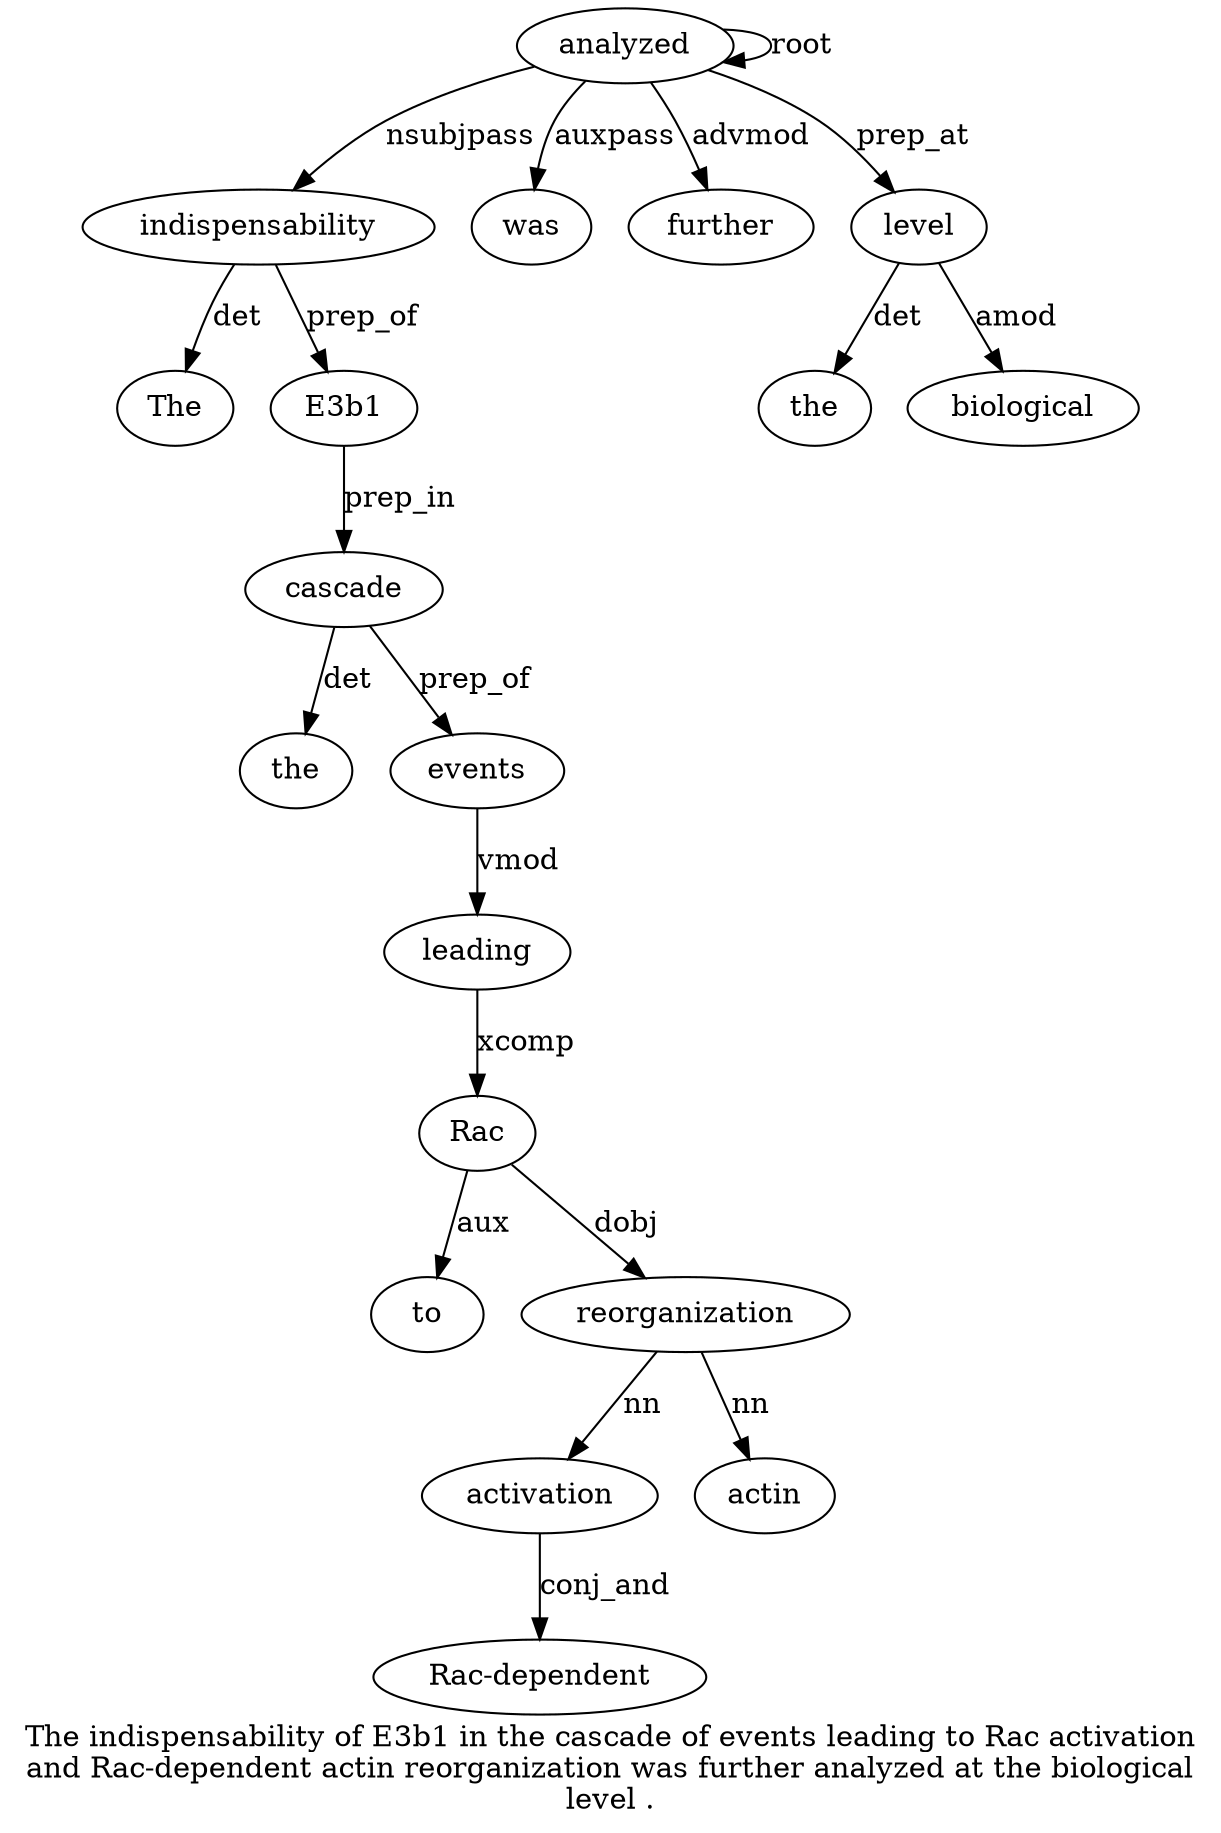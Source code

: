 digraph "The indispensability of E3b1 in the cascade of events leading to Rac activation and Rac-dependent actin reorganization was further analyzed at the biological level ." {
label="The indispensability of E3b1 in the cascade of events leading to Rac activation
and Rac-dependent actin reorganization was further analyzed at the biological
level .";
indispensability2 [style=filled, fillcolor=white, label=indispensability];
The1 [style=filled, fillcolor=white, label=The];
indispensability2 -> The1  [label=det];
analyzed20 [style=filled, fillcolor=white, label=analyzed];
analyzed20 -> indispensability2  [label=nsubjpass];
E3b14 [style=filled, fillcolor=white, label=E3b1];
indispensability2 -> E3b14  [label=prep_of];
cascade7 [style=filled, fillcolor=white, label=cascade];
the6 [style=filled, fillcolor=white, label=the];
cascade7 -> the6  [label=det];
E3b14 -> cascade7  [label=prep_in];
events9 [style=filled, fillcolor=white, label=events];
cascade7 -> events9  [label=prep_of];
leading10 [style=filled, fillcolor=white, label=leading];
events9 -> leading10  [label=vmod];
Rac12 [style=filled, fillcolor=white, label=Rac];
to11 [style=filled, fillcolor=white, label=to];
Rac12 -> to11  [label=aux];
leading10 -> Rac12  [label=xcomp];
reorganization17 [style=filled, fillcolor=white, label=reorganization];
activation13 [style=filled, fillcolor=white, label=activation];
reorganization17 -> activation13  [label=nn];
"Rac-dependent15" [style=filled, fillcolor=white, label="Rac-dependent"];
activation13 -> "Rac-dependent15"  [label=conj_and];
actin16 [style=filled, fillcolor=white, label=actin];
reorganization17 -> actin16  [label=nn];
Rac12 -> reorganization17  [label=dobj];
was18 [style=filled, fillcolor=white, label=was];
analyzed20 -> was18  [label=auxpass];
further19 [style=filled, fillcolor=white, label=further];
analyzed20 -> further19  [label=advmod];
analyzed20 -> analyzed20  [label=root];
level24 [style=filled, fillcolor=white, label=level];
the22 [style=filled, fillcolor=white, label=the];
level24 -> the22  [label=det];
biological23 [style=filled, fillcolor=white, label=biological];
level24 -> biological23  [label=amod];
analyzed20 -> level24  [label=prep_at];
}
